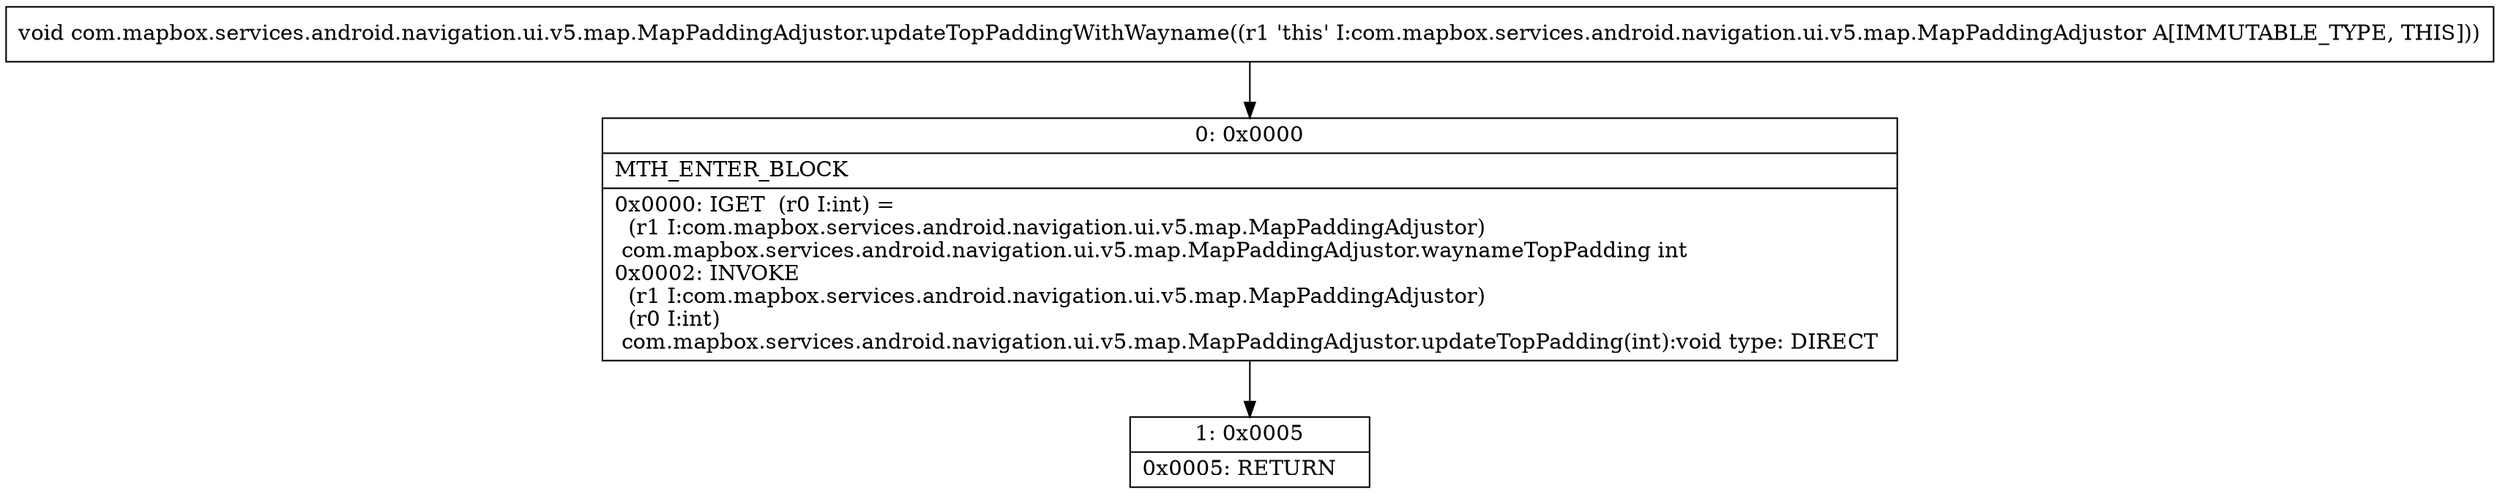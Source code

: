 digraph "CFG forcom.mapbox.services.android.navigation.ui.v5.map.MapPaddingAdjustor.updateTopPaddingWithWayname()V" {
Node_0 [shape=record,label="{0\:\ 0x0000|MTH_ENTER_BLOCK\l|0x0000: IGET  (r0 I:int) = \l  (r1 I:com.mapbox.services.android.navigation.ui.v5.map.MapPaddingAdjustor)\l com.mapbox.services.android.navigation.ui.v5.map.MapPaddingAdjustor.waynameTopPadding int \l0x0002: INVOKE  \l  (r1 I:com.mapbox.services.android.navigation.ui.v5.map.MapPaddingAdjustor)\l  (r0 I:int)\l com.mapbox.services.android.navigation.ui.v5.map.MapPaddingAdjustor.updateTopPadding(int):void type: DIRECT \l}"];
Node_1 [shape=record,label="{1\:\ 0x0005|0x0005: RETURN   \l}"];
MethodNode[shape=record,label="{void com.mapbox.services.android.navigation.ui.v5.map.MapPaddingAdjustor.updateTopPaddingWithWayname((r1 'this' I:com.mapbox.services.android.navigation.ui.v5.map.MapPaddingAdjustor A[IMMUTABLE_TYPE, THIS])) }"];
MethodNode -> Node_0;
Node_0 -> Node_1;
}

